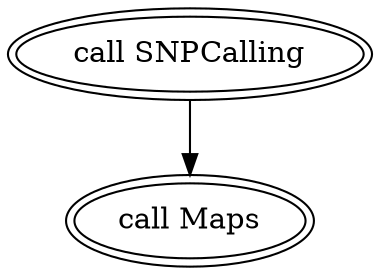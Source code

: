 digraph EmpiricalReads {
  #rankdir=LR;
  compound=true;

  # Links
  CALL_SNPCalling -> CALL_Maps

  # Nodes
  CALL_SNPCalling [label="call SNPCalling";shape="oval";peripheries=2]
  CALL_Maps [label="call Maps";shape="oval";peripheries=2]
}
